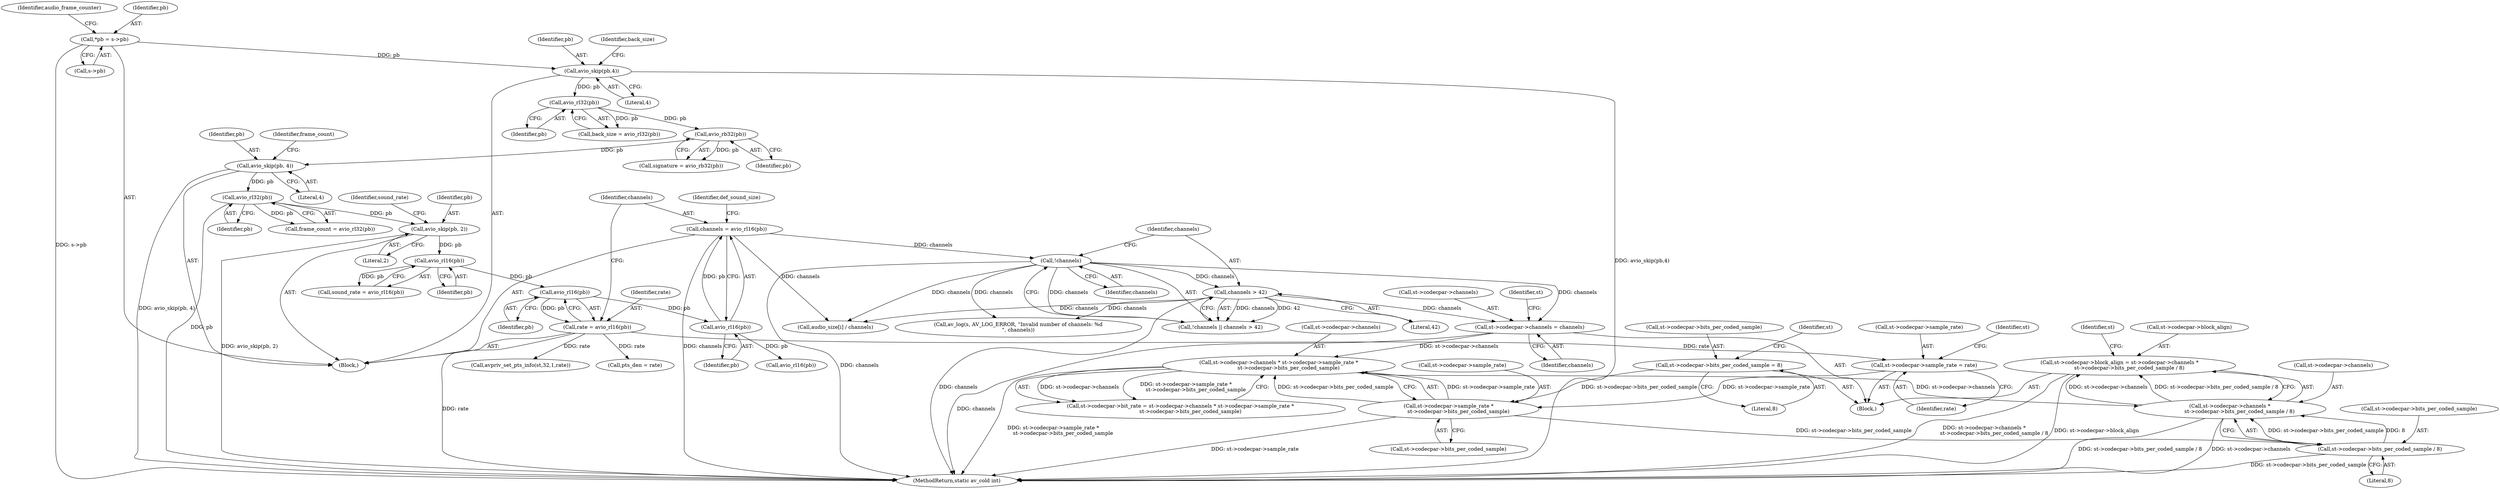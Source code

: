 digraph "0_FFmpeg_96f24d1bee7fe7bac08e2b7c74db1a046c9dc0de@pointer" {
"1000399" [label="(Call,st->codecpar->block_align = st->codecpar->channels *\n            st->codecpar->bits_per_coded_sample / 8)"];
"1000405" [label="(Call,st->codecpar->channels *\n            st->codecpar->bits_per_coded_sample / 8)"];
"1000382" [label="(Call,st->codecpar->channels * st->codecpar->sample_rate *\n            st->codecpar->bits_per_coded_sample)"];
"1000355" [label="(Call,st->codecpar->channels = channels)"];
"1000304" [label="(Call,!channels)"];
"1000206" [label="(Call,channels = avio_rl16(pb))"];
"1000208" [label="(Call,avio_rl16(pb))"];
"1000204" [label="(Call,avio_rl16(pb))"];
"1000200" [label="(Call,avio_rl16(pb))"];
"1000195" [label="(Call,avio_skip(pb, 2))"];
"1000178" [label="(Call,avio_rl32(pb))"];
"1000173" [label="(Call,avio_skip(pb, 4))"];
"1000171" [label="(Call,avio_rb32(pb))"];
"1000167" [label="(Call,avio_rl32(pb))"];
"1000162" [label="(Call,avio_skip(pb,4))"];
"1000116" [label="(Call,*pb = s->pb)"];
"1000306" [label="(Call,channels > 42)"];
"1000388" [label="(Call,st->codecpar->sample_rate *\n            st->codecpar->bits_per_coded_sample)"];
"1000369" [label="(Call,st->codecpar->sample_rate = rate)"];
"1000202" [label="(Call,rate = avio_rl16(pb))"];
"1000362" [label="(Call,st->codecpar->bits_per_coded_sample = 8)"];
"1000411" [label="(Call,st->codecpar->bits_per_coded_sample / 8)"];
"1000204" [label="(Call,avio_rl16(pb))"];
"1000388" [label="(Call,st->codecpar->sample_rate *\n            st->codecpar->bits_per_coded_sample)"];
"1000197" [label="(Literal,2)"];
"1000164" [label="(Literal,4)"];
"1000125" [label="(Identifier,audio_frame_counter)"];
"1000165" [label="(Call,back_size = avio_rl32(pb))"];
"1000356" [label="(Call,st->codecpar->channels)"];
"1000203" [label="(Identifier,rate)"];
"1000195" [label="(Call,avio_skip(pb, 2))"];
"1000400" [label="(Call,st->codecpar->block_align)"];
"1000417" [label="(Literal,8)"];
"1000202" [label="(Call,rate = avio_rl16(pb))"];
"1000201" [label="(Identifier,pb)"];
"1000163" [label="(Identifier,pb)"];
"1000394" [label="(Call,st->codecpar->bits_per_coded_sample)"];
"1000173" [label="(Call,avio_skip(pb, 4))"];
"1000376" [label="(Call,st->codecpar->bit_rate = st->codecpar->channels * st->codecpar->sample_rate *\n            st->codecpar->bits_per_coded_sample)"];
"1000361" [label="(Identifier,channels)"];
"1000198" [label="(Call,sound_rate = avio_rl16(pb))"];
"1000176" [label="(Call,frame_count = avio_rl32(pb))"];
"1000306" [label="(Call,channels > 42)"];
"1000303" [label="(Call,!channels || channels > 42)"];
"1000365" [label="(Identifier,st)"];
"1000304" [label="(Call,!channels)"];
"1000177" [label="(Identifier,frame_count)"];
"1000179" [label="(Identifier,pb)"];
"1000372" [label="(Identifier,st)"];
"1000114" [label="(Block,)"];
"1000419" [label="(Identifier,st)"];
"1000310" [label="(Call,av_log(s, AV_LOG_ERROR, \"Invalid number of channels: %d\n\", channels))"];
"1000166" [label="(Identifier,back_size)"];
"1000362" [label="(Call,st->codecpar->bits_per_coded_sample = 8)"];
"1000412" [label="(Call,st->codecpar->bits_per_coded_sample)"];
"1000355" [label="(Call,st->codecpar->channels = channels)"];
"1000200" [label="(Call,avio_rl16(pb))"];
"1000399" [label="(Call,st->codecpar->block_align = st->codecpar->channels *\n            st->codecpar->bits_per_coded_sample / 8)"];
"1000209" [label="(Identifier,pb)"];
"1000207" [label="(Identifier,channels)"];
"1000205" [label="(Identifier,pb)"];
"1000382" [label="(Call,st->codecpar->channels * st->codecpar->sample_rate *\n            st->codecpar->bits_per_coded_sample)"];
"1000383" [label="(Call,st->codecpar->channels)"];
"1000370" [label="(Call,st->codecpar->sample_rate)"];
"1000167" [label="(Call,avio_rl32(pb))"];
"1000363" [label="(Call,st->codecpar->bits_per_coded_sample)"];
"1000610" [label="(MethodReturn,static av_cold int)"];
"1000405" [label="(Call,st->codecpar->channels *\n            st->codecpar->bits_per_coded_sample / 8)"];
"1000389" [label="(Call,st->codecpar->sample_rate)"];
"1000308" [label="(Literal,42)"];
"1000199" [label="(Identifier,sound_rate)"];
"1000162" [label="(Call,avio_skip(pb,4))"];
"1000211" [label="(Identifier,def_sound_size)"];
"1000375" [label="(Identifier,rate)"];
"1000411" [label="(Call,st->codecpar->bits_per_coded_sample / 8)"];
"1000178" [label="(Call,avio_rl32(pb))"];
"1000117" [label="(Identifier,pb)"];
"1000418" [label="(Call,avpriv_set_pts_info(st,32,1,rate))"];
"1000169" [label="(Call,signature = avio_rb32(pb))"];
"1000368" [label="(Literal,8)"];
"1000572" [label="(Call,audio_size[i] / channels)"];
"1000301" [label="(Block,)"];
"1000307" [label="(Identifier,channels)"];
"1000206" [label="(Call,channels = avio_rl16(pb))"];
"1000320" [label="(Call,pts_den = rate)"];
"1000208" [label="(Call,avio_rl16(pb))"];
"1000116" [label="(Call,*pb = s->pb)"];
"1000369" [label="(Call,st->codecpar->sample_rate = rate)"];
"1000171" [label="(Call,avio_rb32(pb))"];
"1000379" [label="(Identifier,st)"];
"1000406" [label="(Call,st->codecpar->channels)"];
"1000305" [label="(Identifier,channels)"];
"1000175" [label="(Literal,4)"];
"1000168" [label="(Identifier,pb)"];
"1000172" [label="(Identifier,pb)"];
"1000118" [label="(Call,s->pb)"];
"1000174" [label="(Identifier,pb)"];
"1000212" [label="(Call,avio_rl16(pb))"];
"1000196" [label="(Identifier,pb)"];
"1000399" -> "1000301"  [label="AST: "];
"1000399" -> "1000405"  [label="CFG: "];
"1000400" -> "1000399"  [label="AST: "];
"1000405" -> "1000399"  [label="AST: "];
"1000419" -> "1000399"  [label="CFG: "];
"1000399" -> "1000610"  [label="DDG: st->codecpar->channels *\n            st->codecpar->bits_per_coded_sample / 8"];
"1000399" -> "1000610"  [label="DDG: st->codecpar->block_align"];
"1000405" -> "1000399"  [label="DDG: st->codecpar->channels"];
"1000405" -> "1000399"  [label="DDG: st->codecpar->bits_per_coded_sample / 8"];
"1000405" -> "1000411"  [label="CFG: "];
"1000406" -> "1000405"  [label="AST: "];
"1000411" -> "1000405"  [label="AST: "];
"1000405" -> "1000610"  [label="DDG: st->codecpar->bits_per_coded_sample / 8"];
"1000405" -> "1000610"  [label="DDG: st->codecpar->channels"];
"1000382" -> "1000405"  [label="DDG: st->codecpar->channels"];
"1000411" -> "1000405"  [label="DDG: st->codecpar->bits_per_coded_sample"];
"1000411" -> "1000405"  [label="DDG: 8"];
"1000382" -> "1000376"  [label="AST: "];
"1000382" -> "1000388"  [label="CFG: "];
"1000383" -> "1000382"  [label="AST: "];
"1000388" -> "1000382"  [label="AST: "];
"1000376" -> "1000382"  [label="CFG: "];
"1000382" -> "1000610"  [label="DDG: st->codecpar->sample_rate *\n            st->codecpar->bits_per_coded_sample"];
"1000382" -> "1000376"  [label="DDG: st->codecpar->channels"];
"1000382" -> "1000376"  [label="DDG: st->codecpar->sample_rate *\n            st->codecpar->bits_per_coded_sample"];
"1000355" -> "1000382"  [label="DDG: st->codecpar->channels"];
"1000388" -> "1000382"  [label="DDG: st->codecpar->sample_rate"];
"1000388" -> "1000382"  [label="DDG: st->codecpar->bits_per_coded_sample"];
"1000355" -> "1000301"  [label="AST: "];
"1000355" -> "1000361"  [label="CFG: "];
"1000356" -> "1000355"  [label="AST: "];
"1000361" -> "1000355"  [label="AST: "];
"1000365" -> "1000355"  [label="CFG: "];
"1000355" -> "1000610"  [label="DDG: channels"];
"1000304" -> "1000355"  [label="DDG: channels"];
"1000306" -> "1000355"  [label="DDG: channels"];
"1000304" -> "1000303"  [label="AST: "];
"1000304" -> "1000305"  [label="CFG: "];
"1000305" -> "1000304"  [label="AST: "];
"1000307" -> "1000304"  [label="CFG: "];
"1000303" -> "1000304"  [label="CFG: "];
"1000304" -> "1000610"  [label="DDG: channels"];
"1000304" -> "1000303"  [label="DDG: channels"];
"1000206" -> "1000304"  [label="DDG: channels"];
"1000304" -> "1000306"  [label="DDG: channels"];
"1000304" -> "1000310"  [label="DDG: channels"];
"1000304" -> "1000572"  [label="DDG: channels"];
"1000206" -> "1000114"  [label="AST: "];
"1000206" -> "1000208"  [label="CFG: "];
"1000207" -> "1000206"  [label="AST: "];
"1000208" -> "1000206"  [label="AST: "];
"1000211" -> "1000206"  [label="CFG: "];
"1000206" -> "1000610"  [label="DDG: channels"];
"1000208" -> "1000206"  [label="DDG: pb"];
"1000206" -> "1000572"  [label="DDG: channels"];
"1000208" -> "1000209"  [label="CFG: "];
"1000209" -> "1000208"  [label="AST: "];
"1000204" -> "1000208"  [label="DDG: pb"];
"1000208" -> "1000212"  [label="DDG: pb"];
"1000204" -> "1000202"  [label="AST: "];
"1000204" -> "1000205"  [label="CFG: "];
"1000205" -> "1000204"  [label="AST: "];
"1000202" -> "1000204"  [label="CFG: "];
"1000204" -> "1000202"  [label="DDG: pb"];
"1000200" -> "1000204"  [label="DDG: pb"];
"1000200" -> "1000198"  [label="AST: "];
"1000200" -> "1000201"  [label="CFG: "];
"1000201" -> "1000200"  [label="AST: "];
"1000198" -> "1000200"  [label="CFG: "];
"1000200" -> "1000198"  [label="DDG: pb"];
"1000195" -> "1000200"  [label="DDG: pb"];
"1000195" -> "1000114"  [label="AST: "];
"1000195" -> "1000197"  [label="CFG: "];
"1000196" -> "1000195"  [label="AST: "];
"1000197" -> "1000195"  [label="AST: "];
"1000199" -> "1000195"  [label="CFG: "];
"1000195" -> "1000610"  [label="DDG: avio_skip(pb, 2)"];
"1000178" -> "1000195"  [label="DDG: pb"];
"1000178" -> "1000176"  [label="AST: "];
"1000178" -> "1000179"  [label="CFG: "];
"1000179" -> "1000178"  [label="AST: "];
"1000176" -> "1000178"  [label="CFG: "];
"1000178" -> "1000610"  [label="DDG: pb"];
"1000178" -> "1000176"  [label="DDG: pb"];
"1000173" -> "1000178"  [label="DDG: pb"];
"1000173" -> "1000114"  [label="AST: "];
"1000173" -> "1000175"  [label="CFG: "];
"1000174" -> "1000173"  [label="AST: "];
"1000175" -> "1000173"  [label="AST: "];
"1000177" -> "1000173"  [label="CFG: "];
"1000173" -> "1000610"  [label="DDG: avio_skip(pb, 4)"];
"1000171" -> "1000173"  [label="DDG: pb"];
"1000171" -> "1000169"  [label="AST: "];
"1000171" -> "1000172"  [label="CFG: "];
"1000172" -> "1000171"  [label="AST: "];
"1000169" -> "1000171"  [label="CFG: "];
"1000171" -> "1000169"  [label="DDG: pb"];
"1000167" -> "1000171"  [label="DDG: pb"];
"1000167" -> "1000165"  [label="AST: "];
"1000167" -> "1000168"  [label="CFG: "];
"1000168" -> "1000167"  [label="AST: "];
"1000165" -> "1000167"  [label="CFG: "];
"1000167" -> "1000165"  [label="DDG: pb"];
"1000162" -> "1000167"  [label="DDG: pb"];
"1000162" -> "1000114"  [label="AST: "];
"1000162" -> "1000164"  [label="CFG: "];
"1000163" -> "1000162"  [label="AST: "];
"1000164" -> "1000162"  [label="AST: "];
"1000166" -> "1000162"  [label="CFG: "];
"1000162" -> "1000610"  [label="DDG: avio_skip(pb,4)"];
"1000116" -> "1000162"  [label="DDG: pb"];
"1000116" -> "1000114"  [label="AST: "];
"1000116" -> "1000118"  [label="CFG: "];
"1000117" -> "1000116"  [label="AST: "];
"1000118" -> "1000116"  [label="AST: "];
"1000125" -> "1000116"  [label="CFG: "];
"1000116" -> "1000610"  [label="DDG: s->pb"];
"1000306" -> "1000303"  [label="AST: "];
"1000306" -> "1000308"  [label="CFG: "];
"1000307" -> "1000306"  [label="AST: "];
"1000308" -> "1000306"  [label="AST: "];
"1000303" -> "1000306"  [label="CFG: "];
"1000306" -> "1000610"  [label="DDG: channels"];
"1000306" -> "1000303"  [label="DDG: channels"];
"1000306" -> "1000303"  [label="DDG: 42"];
"1000306" -> "1000310"  [label="DDG: channels"];
"1000306" -> "1000572"  [label="DDG: channels"];
"1000388" -> "1000394"  [label="CFG: "];
"1000389" -> "1000388"  [label="AST: "];
"1000394" -> "1000388"  [label="AST: "];
"1000388" -> "1000610"  [label="DDG: st->codecpar->sample_rate"];
"1000369" -> "1000388"  [label="DDG: st->codecpar->sample_rate"];
"1000362" -> "1000388"  [label="DDG: st->codecpar->bits_per_coded_sample"];
"1000388" -> "1000411"  [label="DDG: st->codecpar->bits_per_coded_sample"];
"1000369" -> "1000301"  [label="AST: "];
"1000369" -> "1000375"  [label="CFG: "];
"1000370" -> "1000369"  [label="AST: "];
"1000375" -> "1000369"  [label="AST: "];
"1000379" -> "1000369"  [label="CFG: "];
"1000202" -> "1000369"  [label="DDG: rate"];
"1000202" -> "1000114"  [label="AST: "];
"1000203" -> "1000202"  [label="AST: "];
"1000207" -> "1000202"  [label="CFG: "];
"1000202" -> "1000610"  [label="DDG: rate"];
"1000202" -> "1000320"  [label="DDG: rate"];
"1000202" -> "1000418"  [label="DDG: rate"];
"1000362" -> "1000301"  [label="AST: "];
"1000362" -> "1000368"  [label="CFG: "];
"1000363" -> "1000362"  [label="AST: "];
"1000368" -> "1000362"  [label="AST: "];
"1000372" -> "1000362"  [label="CFG: "];
"1000411" -> "1000417"  [label="CFG: "];
"1000412" -> "1000411"  [label="AST: "];
"1000417" -> "1000411"  [label="AST: "];
"1000411" -> "1000610"  [label="DDG: st->codecpar->bits_per_coded_sample"];
}
